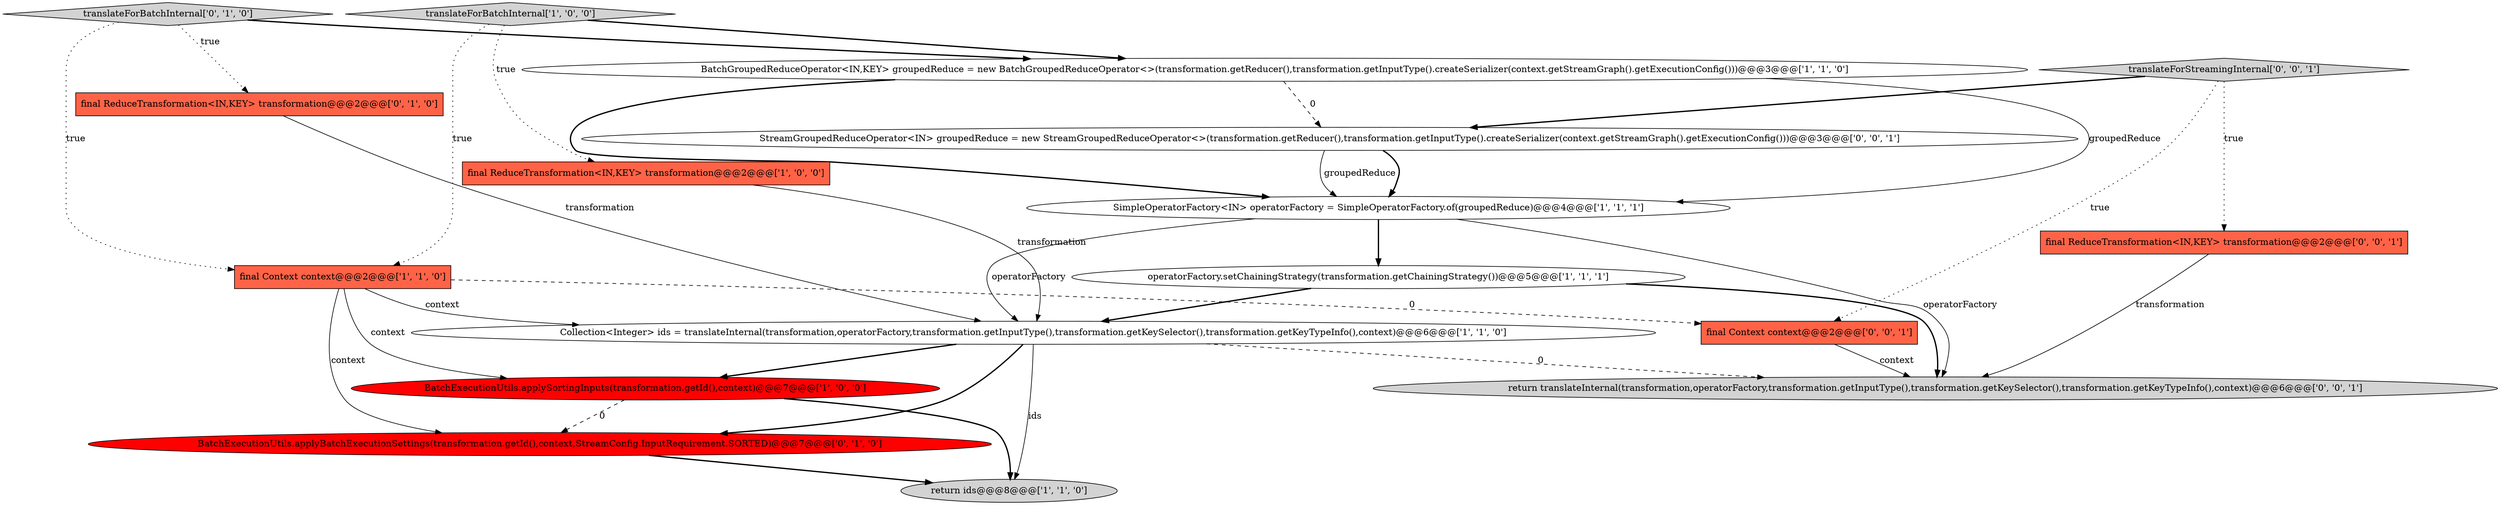 digraph {
0 [style = filled, label = "SimpleOperatorFactory<IN> operatorFactory = SimpleOperatorFactory.of(groupedReduce)@@@4@@@['1', '1', '1']", fillcolor = white, shape = ellipse image = "AAA0AAABBB1BBB"];
6 [style = filled, label = "BatchGroupedReduceOperator<IN,KEY> groupedReduce = new BatchGroupedReduceOperator<>(transformation.getReducer(),transformation.getInputType().createSerializer(context.getStreamGraph().getExecutionConfig()))@@@3@@@['1', '1', '0']", fillcolor = white, shape = ellipse image = "AAA0AAABBB1BBB"];
4 [style = filled, label = "final ReduceTransformation<IN,KEY> transformation@@@2@@@['1', '0', '0']", fillcolor = tomato, shape = box image = "AAA0AAABBB1BBB"];
9 [style = filled, label = "final ReduceTransformation<IN,KEY> transformation@@@2@@@['0', '1', '0']", fillcolor = tomato, shape = box image = "AAA0AAABBB2BBB"];
10 [style = filled, label = "BatchExecutionUtils.applyBatchExecutionSettings(transformation.getId(),context,StreamConfig.InputRequirement.SORTED)@@@7@@@['0', '1', '0']", fillcolor = red, shape = ellipse image = "AAA1AAABBB2BBB"];
13 [style = filled, label = "StreamGroupedReduceOperator<IN> groupedReduce = new StreamGroupedReduceOperator<>(transformation.getReducer(),transformation.getInputType().createSerializer(context.getStreamGraph().getExecutionConfig()))@@@3@@@['0', '0', '1']", fillcolor = white, shape = ellipse image = "AAA0AAABBB3BBB"];
5 [style = filled, label = "final Context context@@@2@@@['1', '1', '0']", fillcolor = tomato, shape = box image = "AAA0AAABBB1BBB"];
1 [style = filled, label = "BatchExecutionUtils.applySortingInputs(transformation.getId(),context)@@@7@@@['1', '0', '0']", fillcolor = red, shape = ellipse image = "AAA1AAABBB1BBB"];
11 [style = filled, label = "translateForBatchInternal['0', '1', '0']", fillcolor = lightgray, shape = diamond image = "AAA0AAABBB2BBB"];
8 [style = filled, label = "operatorFactory.setChainingStrategy(transformation.getChainingStrategy())@@@5@@@['1', '1', '1']", fillcolor = white, shape = ellipse image = "AAA0AAABBB1BBB"];
16 [style = filled, label = "translateForStreamingInternal['0', '0', '1']", fillcolor = lightgray, shape = diamond image = "AAA0AAABBB3BBB"];
7 [style = filled, label = "Collection<Integer> ids = translateInternal(transformation,operatorFactory,transformation.getInputType(),transformation.getKeySelector(),transformation.getKeyTypeInfo(),context)@@@6@@@['1', '1', '0']", fillcolor = white, shape = ellipse image = "AAA0AAABBB1BBB"];
2 [style = filled, label = "return ids@@@8@@@['1', '1', '0']", fillcolor = lightgray, shape = ellipse image = "AAA0AAABBB1BBB"];
14 [style = filled, label = "final Context context@@@2@@@['0', '0', '1']", fillcolor = tomato, shape = box image = "AAA0AAABBB3BBB"];
3 [style = filled, label = "translateForBatchInternal['1', '0', '0']", fillcolor = lightgray, shape = diamond image = "AAA0AAABBB1BBB"];
15 [style = filled, label = "return translateInternal(transformation,operatorFactory,transformation.getInputType(),transformation.getKeySelector(),transformation.getKeyTypeInfo(),context)@@@6@@@['0', '0', '1']", fillcolor = lightgray, shape = ellipse image = "AAA0AAABBB3BBB"];
12 [style = filled, label = "final ReduceTransformation<IN,KEY> transformation@@@2@@@['0', '0', '1']", fillcolor = tomato, shape = box image = "AAA0AAABBB3BBB"];
5->1 [style = solid, label="context"];
5->10 [style = solid, label="context"];
16->13 [style = bold, label=""];
5->14 [style = dashed, label="0"];
7->1 [style = bold, label=""];
16->12 [style = dotted, label="true"];
8->15 [style = bold, label=""];
7->10 [style = bold, label=""];
11->6 [style = bold, label=""];
3->4 [style = dotted, label="true"];
3->6 [style = bold, label=""];
11->9 [style = dotted, label="true"];
11->5 [style = dotted, label="true"];
6->0 [style = bold, label=""];
5->7 [style = solid, label="context"];
1->10 [style = dashed, label="0"];
4->7 [style = solid, label="transformation"];
14->15 [style = solid, label="context"];
12->15 [style = solid, label="transformation"];
8->7 [style = bold, label=""];
9->7 [style = solid, label="transformation"];
3->5 [style = dotted, label="true"];
6->13 [style = dashed, label="0"];
13->0 [style = solid, label="groupedReduce"];
7->2 [style = solid, label="ids"];
0->15 [style = solid, label="operatorFactory"];
16->14 [style = dotted, label="true"];
0->8 [style = bold, label=""];
7->15 [style = dashed, label="0"];
10->2 [style = bold, label=""];
1->2 [style = bold, label=""];
6->0 [style = solid, label="groupedReduce"];
0->7 [style = solid, label="operatorFactory"];
13->0 [style = bold, label=""];
}
